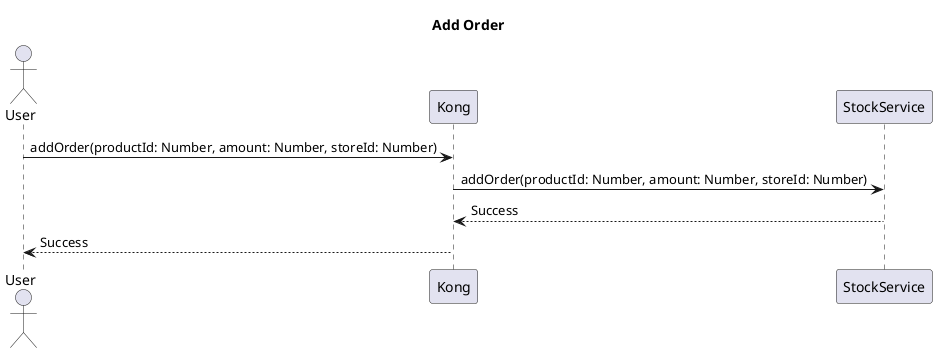 @startuml add-order
title Add Order
actor User

User -> Kong : addOrder(productId: Number, amount: Number, storeId: Number)
Kong -> StockService : addOrder(productId: Number, amount: Number, storeId: Number)
StockService --> Kong : Success
Kong --> User : Success

@enduml